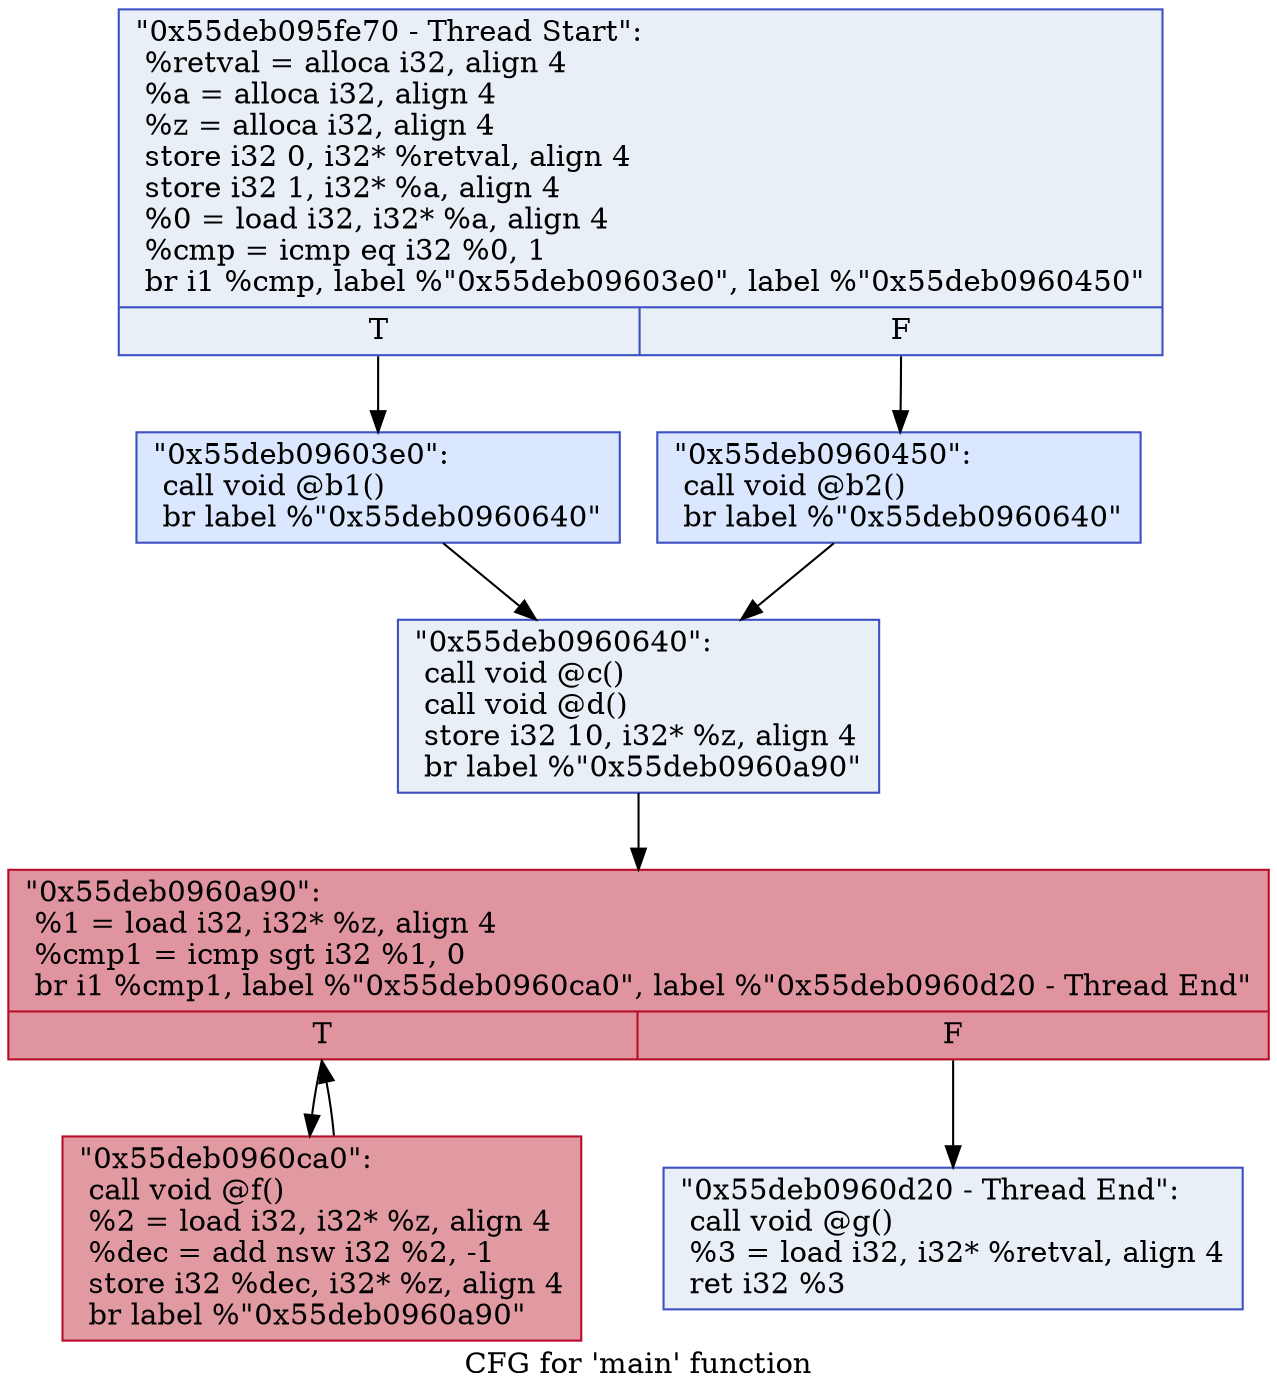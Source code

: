 digraph "CFG for 'main' function" {
	label="CFG for 'main' function";

	Node0x55deb095fe70 [shape=record,color="#3d50c3ff", style=filled, fillcolor="#cedaeb70",label="{\"0x55deb095fe70 - Thread Start\":\l  %retval = alloca i32, align 4\l  %a = alloca i32, align 4\l  %z = alloca i32, align 4\l  store i32 0, i32* %retval, align 4\l  store i32 1, i32* %a, align 4\l  %0 = load i32, i32* %a, align 4\l  %cmp = icmp eq i32 %0, 1\l  br i1 %cmp, label %\"0x55deb09603e0\", label %\"0x55deb0960450\"\l|{<s0>T|<s1>F}}"];
	Node0x55deb095fe70:s0 -> Node0x55deb09603e0;
	Node0x55deb095fe70:s1 -> Node0x55deb0960450;
	Node0x55deb09603e0 [shape=record,color="#3d50c3ff", style=filled, fillcolor="#abc8fd70",label="{\"0x55deb09603e0\":                                 \l  call void @b1()\l  br label %\"0x55deb0960640\"\l}"];
	Node0x55deb09603e0 -> Node0x55deb0960640;
	Node0x55deb0960450 [shape=record,color="#3d50c3ff", style=filled, fillcolor="#abc8fd70",label="{\"0x55deb0960450\":                                 \l  call void @b2()\l  br label %\"0x55deb0960640\"\l}"];
	Node0x55deb0960450 -> Node0x55deb0960640;
	Node0x55deb0960640 [shape=record,color="#3d50c3ff", style=filled, fillcolor="#cedaeb70",label="{\"0x55deb0960640\":                                 \l  call void @c()\l  call void @d()\l  store i32 10, i32* %z, align 4\l  br label %\"0x55deb0960a90\"\l}"];
	Node0x55deb0960640 -> Node0x55deb0960a90;
	Node0x55deb0960a90 [shape=record,color="#b70d28ff", style=filled, fillcolor="#b70d2870",label="{\"0x55deb0960a90\":                                 \l  %1 = load i32, i32* %z, align 4\l  %cmp1 = icmp sgt i32 %1, 0\l  br i1 %cmp1, label %\"0x55deb0960ca0\", label %\"0x55deb0960d20 - Thread End\"\l|{<s0>T|<s1>F}}"];
	Node0x55deb0960a90:s0 -> Node0x55deb0960ca0;
	Node0x55deb0960a90:s1 -> Node0x55deb0960d20;
	Node0x55deb0960ca0 [shape=record,color="#b70d28ff", style=filled, fillcolor="#bb1b2c70",label="{\"0x55deb0960ca0\":                                 \l  call void @f()\l  %2 = load i32, i32* %z, align 4\l  %dec = add nsw i32 %2, -1\l  store i32 %dec, i32* %z, align 4\l  br label %\"0x55deb0960a90\"\l}"];
	Node0x55deb0960ca0 -> Node0x55deb0960a90;
	Node0x55deb0960d20 [shape=record,color="#3d50c3ff", style=filled, fillcolor="#cedaeb70",label="{\"0x55deb0960d20 - Thread End\":                    \l  call void @g()\l  %3 = load i32, i32* %retval, align 4\l  ret i32 %3\l}"];
}
